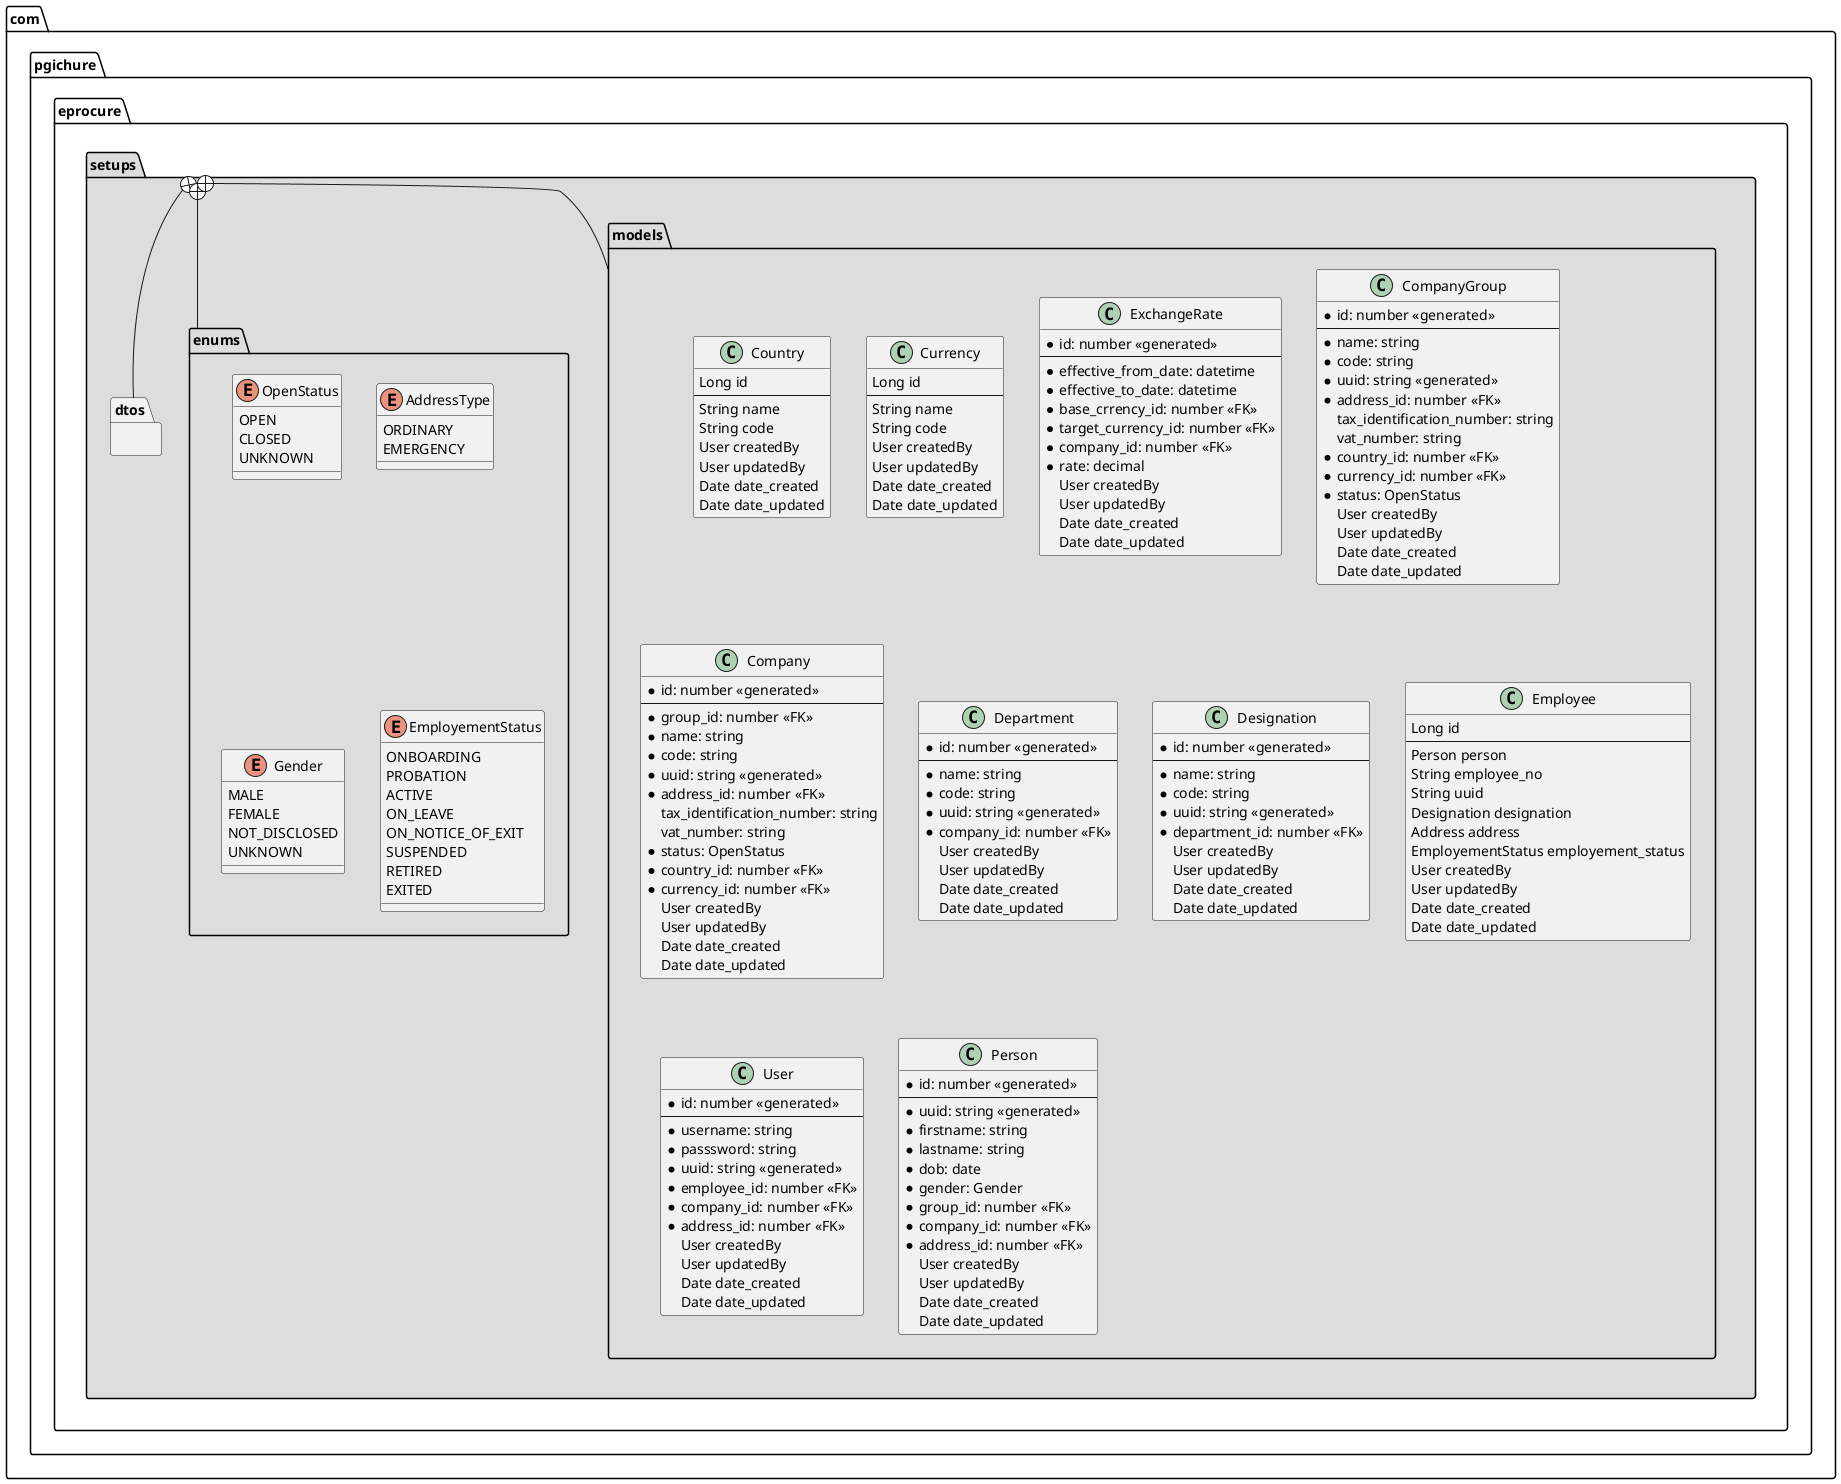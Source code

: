 @startuml
package "com.pgichure.eprocure.setups" #DDDDDD {

  package com.pgichure.eprocure.setups.models{
   class Country
{
Long id
--
String name
String code
User createdBy
User updatedBy
Date date_created
Date date_updated
}

class Currency
{
Long id
--
String name
String code
User createdBy
User updatedBy
Date date_created
Date date_updated
}

class ExchangeRate
{
* id: number <<generated>>
--
* effective_from_date: datetime
* effective_to_date: datetime
* base_crrency_id: number <<FK>>
* target_currency_id: number <<FK>>
* company_id: number <<FK>>
* rate: decimal
User createdBy
User updatedBy
Date date_created
Date date_updated
}

class CompanyGroup
{
* id: number <<generated>>
--
* name: string
* code: string
* uuid: string <<generated>>
* address_id: number <<FK>>
  tax_identification_number: string
  vat_number: string
* country_id: number <<FK>>
* currency_id: number <<FK>>
* status: OpenStatus
User createdBy
User updatedBy
Date date_created
Date date_updated
}

class Company
{
* id: number <<generated>>
--
* group_id: number <<FK>>
* name: string
* code: string
* uuid: string <<generated>>
* address_id: number <<FK>>
  tax_identification_number: string
  vat_number: string
* status: OpenStatus
* country_id: number <<FK>>
* currency_id: number <<FK>>
User createdBy
User updatedBy
Date date_created
Date date_updated
}

class Department
{
* id: number <<generated>>
--
* name: string
* code: string
* uuid: string <<generated>>
* company_id: number <<FK>>
User createdBy
User updatedBy
Date date_created
Date date_updated
}

class Designation
{
* id: number <<generated>>
--
* name: string
* code: string
* uuid: string <<generated>>
* department_id: number <<FK>>
User createdBy
User updatedBy
Date date_created
Date date_updated
}

class Employee
{
Long id
--
Person person
String employee_no
String uuid
Designation designation
Address address
EmployementStatus employement_status 
User createdBy
User updatedBy
Date date_created
Date date_updated
}

class User
{
* id: number <<generated>>
--
* username: string
* passsword: string
* uuid: string <<generated>>
* employee_id: number <<FK>>
* company_id: number <<FK>>
* address_id: number <<FK>>
User createdBy
User updatedBy
Date date_created
Date date_updated
}

class Person
{
* id: number <<generated>>
--
* uuid: string <<generated>>
* firstname: string
* lastname: string
* dob: date
* gender: Gender
* group_id: number <<FK>>
* company_id: number <<FK>>
* address_id: number <<FK>>
User createdBy
User updatedBy
Date date_created
Date date_updated
}
  }

   package com.pgichure.eprocure.setups.enums{

enum OpenStatus
{
OPEN
CLOSED
UNKNOWN
}

enum AddressType
{
ORDINARY
EMERGENCY
}

enum  Gender
{
MALE
FEMALE
NOT_DISCLOSED
UNKNOWN
}

enum  EmployementStatus{
ONBOARDING
PROBATION
ACTIVE
ON_LEAVE
ON_NOTICE_OF_EXIT
SUSPENDED
RETIRED
EXITED
}

  }

  package com.pgichure.eprocure.setups.dtos{
  
  }
}
com.pgichure.eprocure.setups +-- com.pgichure.eprocure.setups.dtos
com.pgichure.eprocure.setups +-- com.pgichure.eprocure.setups.enums
com.pgichure.eprocure.setups +-- com.pgichure.eprocure.setups.models

@enduml
